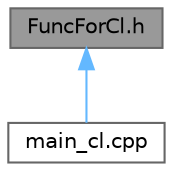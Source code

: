 digraph "FuncForCl.h"
{
 // LATEX_PDF_SIZE
  bgcolor="transparent";
  edge [fontname=Helvetica,fontsize=10,labelfontname=Helvetica,labelfontsize=10];
  node [fontname=Helvetica,fontsize=10,shape=box,height=0.2,width=0.4];
  Node1 [id="Node000001",label="FuncForCl.h",height=0.2,width=0.4,color="gray40", fillcolor="grey60", style="filled", fontcolor="black",tooltip="Заголовочный файл класса функциональности клиента"];
  Node1 -> Node2 [id="edge1_Node000001_Node000002",dir="back",color="steelblue1",style="solid",tooltip=" "];
  Node2 [id="Node000002",label="main_cl.cpp",height=0.2,width=0.4,color="grey40", fillcolor="white", style="filled",URL="$main__cl_8cpp.html",tooltip="Файл главной функции клиента"];
}
